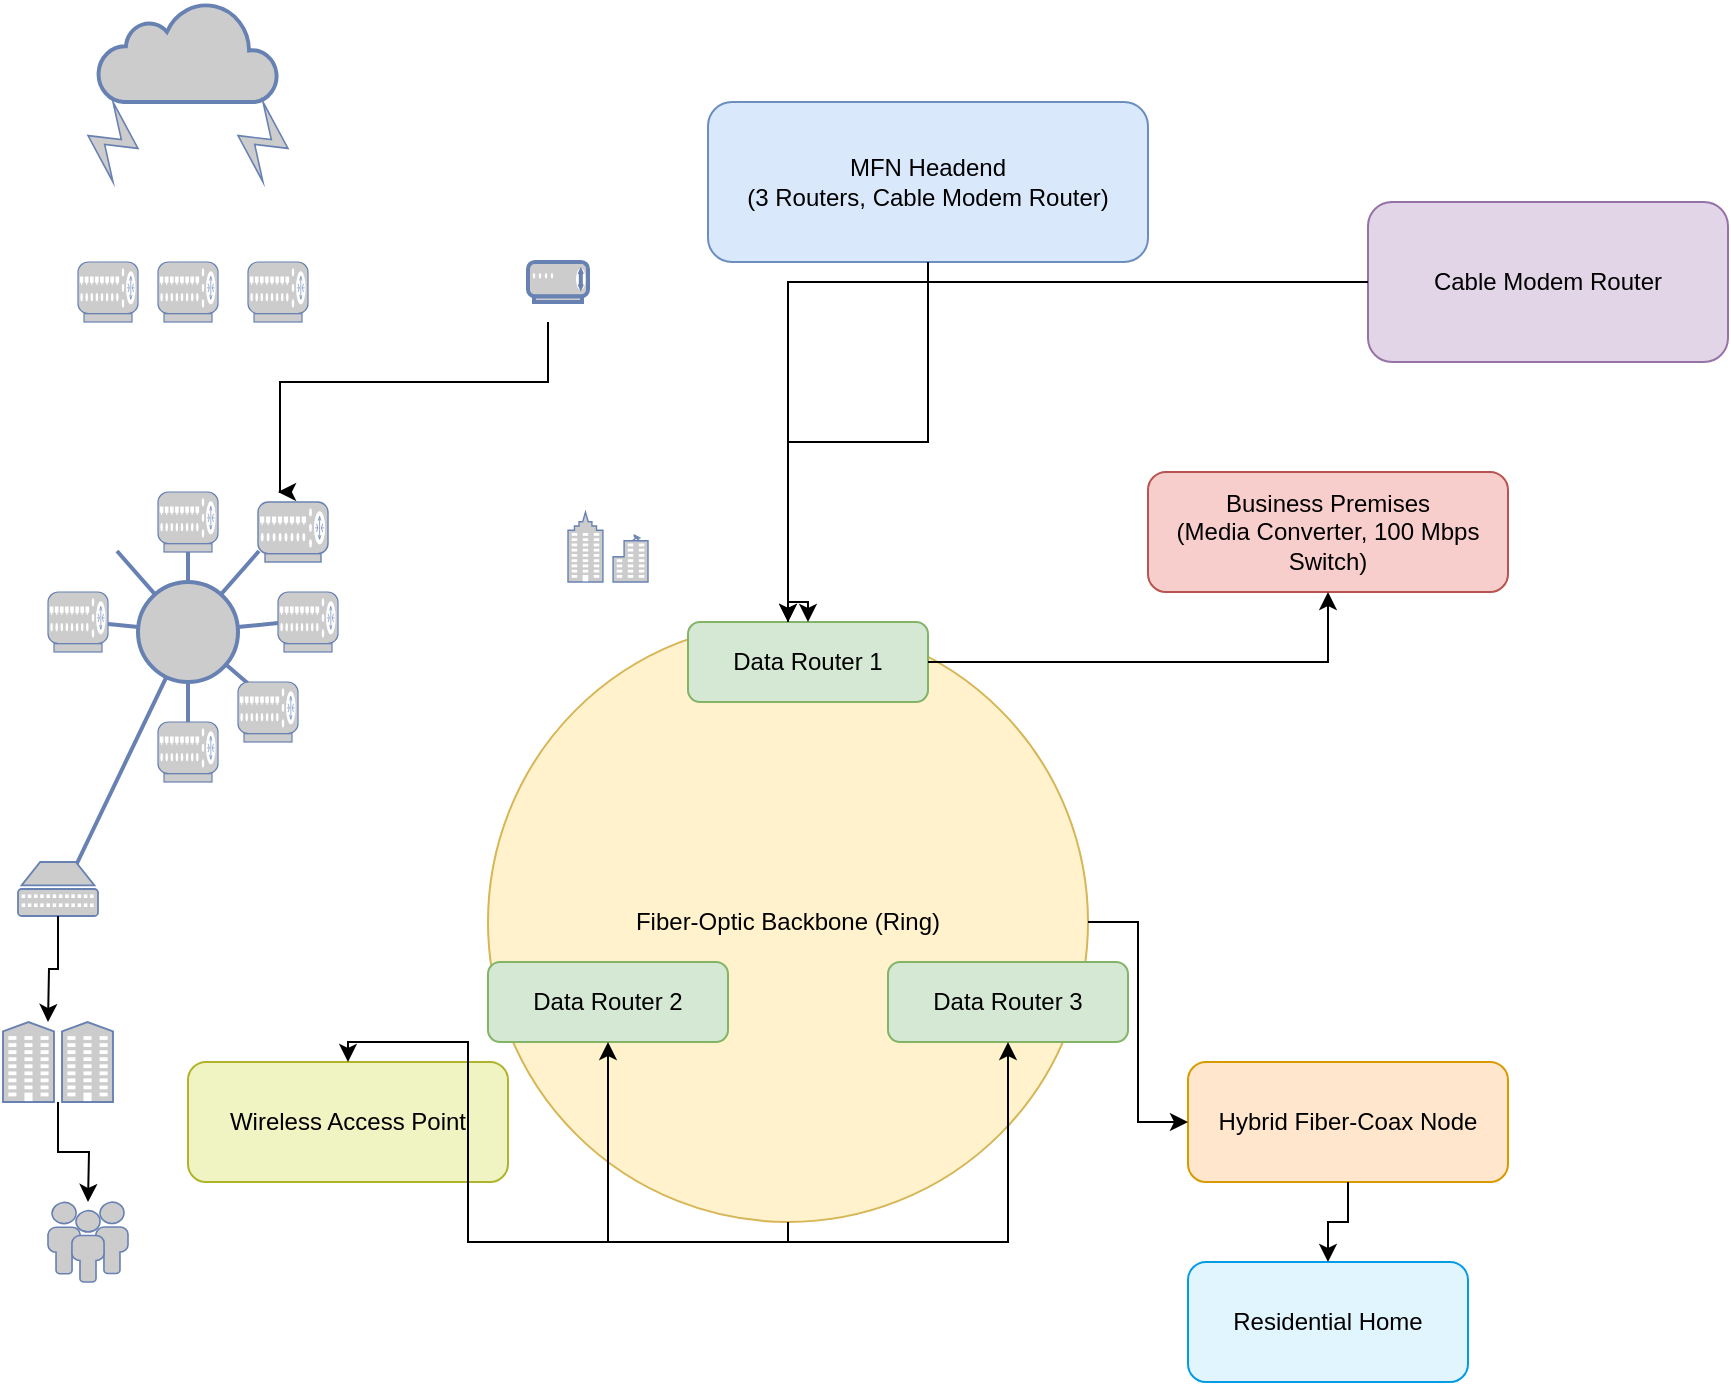 <mxfile version="26.0.6">
  <diagram id="diagramMFN" name="MFN Network Design">
    <mxGraphModel dx="872" dy="1650" grid="1" gridSize="10" guides="1" tooltips="1" connect="1" arrows="1" fold="1" page="1" pageScale="1" pageWidth="827" pageHeight="1169" math="0" shadow="0">
      <root>
        <mxCell id="0" />
        <mxCell id="1" parent="0" />
        <mxCell id="2" value="MFN Headend&#xa;(3 Routers, Cable Modem Router)" style="rounded=1;whiteSpace=wrap;html=1;fillColor=#dae8fc;strokeColor=#6c8ebf;" parent="1" vertex="1">
          <mxGeometry x="360" y="-80" width="220" height="80" as="geometry" />
        </mxCell>
        <mxCell id="3" value="Cable Modem Router" style="rounded=1;whiteSpace=wrap;html=1;fillColor=#e1d5e7;strokeColor=#9673a6;" parent="1" vertex="1">
          <mxGeometry x="690" y="-30" width="180" height="80" as="geometry" />
        </mxCell>
        <mxCell id="4" value="Fiber-Optic Backbone (Ring)" style="ellipse;whiteSpace=wrap;html=1;aspect=fixed;fillColor=#fff2cc;strokeColor=#d6b656;" parent="1" vertex="1">
          <mxGeometry x="250" y="180" width="300" height="300" as="geometry" />
        </mxCell>
        <mxCell id="5" value="Data Router 1" style="rounded=1;whiteSpace=wrap;html=1;fillColor=#d5e8d4;strokeColor=#82b366;" parent="1" vertex="1">
          <mxGeometry x="350" y="180" width="120" height="40" as="geometry" />
        </mxCell>
        <mxCell id="6" value="Data Router 2" style="rounded=1;whiteSpace=wrap;html=1;fillColor=#d5e8d4;strokeColor=#82b366;" parent="1" vertex="1">
          <mxGeometry x="250" y="350" width="120" height="40" as="geometry" />
        </mxCell>
        <mxCell id="7" value="Data Router 3" style="rounded=1;whiteSpace=wrap;html=1;fillColor=#d5e8d4;strokeColor=#82b366;" parent="1" vertex="1">
          <mxGeometry x="450" y="350" width="120" height="40" as="geometry" />
        </mxCell>
        <mxCell id="8" value="Business Premises&#xa;(Media Converter, 100 Mbps Switch)" style="rounded=1;whiteSpace=wrap;html=1;fillColor=#f8cecc;strokeColor=#b85450;" parent="1" vertex="1">
          <mxGeometry x="580" y="105" width="180" height="60" as="geometry" />
        </mxCell>
        <mxCell id="11" value="Hybrid Fiber-Coax Node" style="rounded=1;whiteSpace=wrap;html=1;fillColor=#ffe6cc;strokeColor=#d79b00;" parent="1" vertex="1">
          <mxGeometry x="600" y="400" width="160" height="60" as="geometry" />
        </mxCell>
        <mxCell id="12" value="Residential Home" style="rounded=1;whiteSpace=wrap;html=1;fillColor=#e1f5fe;strokeColor=#039be5;" parent="1" vertex="1">
          <mxGeometry x="600" y="500" width="140" height="60" as="geometry" />
        </mxCell>
        <mxCell id="13" value="Wireless Access Point" style="rounded=1;whiteSpace=wrap;html=1;fillColor=#f0f4c3;strokeColor=#afb42b;" parent="1" vertex="1">
          <mxGeometry x="100" y="400" width="160" height="60" as="geometry" />
        </mxCell>
        <mxCell id="e1" style="edgeStyle=orthogonalEdgeStyle;rounded=0;html=1;strokeColor=#000000;" parent="1" source="2" target="4" edge="1">
          <mxGeometry relative="1" as="geometry" />
        </mxCell>
        <mxCell id="e3" style="edgeStyle=orthogonalEdgeStyle;rounded=0;html=1;strokeColor=#000000;" parent="1" source="3" target="4" edge="1">
          <mxGeometry relative="1" as="geometry" />
        </mxCell>
        <mxCell id="e7" style="edgeStyle=orthogonalEdgeStyle;rounded=0;html=1;strokeColor=#000000;" parent="1" source="4" target="5" edge="1">
          <mxGeometry relative="1" as="geometry" />
        </mxCell>
        <mxCell id="e8" style="edgeStyle=orthogonalEdgeStyle;rounded=0;html=1;strokeColor=#000000;" parent="1" source="4" target="6" edge="1">
          <mxGeometry relative="1" as="geometry" />
        </mxCell>
        <mxCell id="e9" style="edgeStyle=orthogonalEdgeStyle;rounded=0;html=1;strokeColor=#000000;" parent="1" source="4" target="7" edge="1">
          <mxGeometry relative="1" as="geometry" />
        </mxCell>
        <mxCell id="e2" style="edgeStyle=orthogonalEdgeStyle;rounded=0;html=1;strokeColor=#000000;" parent="1" source="5" target="8" edge="1">
          <mxGeometry relative="1" as="geometry" />
        </mxCell>
        <mxCell id="e4" style="edgeStyle=orthogonalEdgeStyle;rounded=0;html=1;strokeColor=#000000;" parent="1" source="4" target="11" edge="1">
          <mxGeometry relative="1" as="geometry" />
        </mxCell>
        <mxCell id="e5" style="edgeStyle=orthogonalEdgeStyle;rounded=0;html=1;strokeColor=#000000;" parent="1" source="11" target="12" edge="1">
          <mxGeometry relative="1" as="geometry" />
        </mxCell>
        <mxCell id="e6" style="edgeStyle=orthogonalEdgeStyle;rounded=0;html=1;strokeColor=#000000;" parent="1" source="4" target="13" edge="1">
          <mxGeometry relative="1" as="geometry" />
        </mxCell>
        <mxCell id="SYsxX4otCkAYFTjipn4C-13" value="" style="html=1;fillColor=#CCCCCC;strokeColor=#6881B3;shape=ellipse;perimeter=ellipsePerimeter;gradientColor=none;gradientDirection=north;fontColor=#ffffff;strokeWidth=2;" vertex="1" parent="1">
          <mxGeometry x="75" y="160" width="50" height="50" as="geometry" />
        </mxCell>
        <mxCell id="SYsxX4otCkAYFTjipn4C-14" value="" style="strokeColor=#6881B3;edgeStyle=none;rounded=0;endArrow=none;dashed=0;html=1;strokeWidth=2;" edge="1" target="SYsxX4otCkAYFTjipn4C-13" parent="1" source="SYsxX4otCkAYFTjipn4C-27">
          <mxGeometry relative="1" as="geometry">
            <mxPoint x="100" y="130" as="sourcePoint" />
          </mxGeometry>
        </mxCell>
        <mxCell id="SYsxX4otCkAYFTjipn4C-15" value="" style="strokeColor=#6881B3;edgeStyle=none;rounded=0;endArrow=none;dashed=0;html=1;strokeWidth=2;" edge="1" target="SYsxX4otCkAYFTjipn4C-13" parent="1">
          <mxGeometry relative="1" as="geometry">
            <mxPoint x="135.5" y="144.5" as="sourcePoint" />
          </mxGeometry>
        </mxCell>
        <mxCell id="SYsxX4otCkAYFTjipn4C-16" value="" style="strokeColor=#6881B3;edgeStyle=none;rounded=0;endArrow=none;dashed=0;html=1;strokeWidth=2;" edge="1" target="SYsxX4otCkAYFTjipn4C-13" parent="1">
          <mxGeometry relative="1" as="geometry">
            <mxPoint x="150" y="180" as="sourcePoint" />
          </mxGeometry>
        </mxCell>
        <mxCell id="SYsxX4otCkAYFTjipn4C-17" value="" style="strokeColor=#6881B3;edgeStyle=none;rounded=0;endArrow=none;dashed=0;html=1;strokeWidth=2;" edge="1" target="SYsxX4otCkAYFTjipn4C-13" parent="1">
          <mxGeometry relative="1" as="geometry">
            <mxPoint x="135.5" y="215.5" as="sourcePoint" />
          </mxGeometry>
        </mxCell>
        <mxCell id="SYsxX4otCkAYFTjipn4C-18" value="" style="strokeColor=#6881B3;edgeStyle=none;rounded=0;endArrow=none;dashed=0;html=1;strokeWidth=2;" edge="1" target="SYsxX4otCkAYFTjipn4C-13" parent="1">
          <mxGeometry relative="1" as="geometry">
            <mxPoint x="100" y="230" as="sourcePoint" />
          </mxGeometry>
        </mxCell>
        <mxCell id="SYsxX4otCkAYFTjipn4C-19" value="" style="strokeColor=#6881B3;edgeStyle=none;rounded=0;endArrow=none;dashed=0;html=1;strokeWidth=2;" edge="1" target="SYsxX4otCkAYFTjipn4C-13" parent="1">
          <mxGeometry relative="1" as="geometry">
            <mxPoint x="40" y="310" as="sourcePoint" />
          </mxGeometry>
        </mxCell>
        <mxCell id="SYsxX4otCkAYFTjipn4C-20" value="" style="strokeColor=#6881B3;edgeStyle=none;rounded=0;endArrow=none;dashed=0;html=1;strokeWidth=2;" edge="1" target="SYsxX4otCkAYFTjipn4C-13" parent="1">
          <mxGeometry relative="1" as="geometry">
            <mxPoint x="50" y="180" as="sourcePoint" />
          </mxGeometry>
        </mxCell>
        <mxCell id="SYsxX4otCkAYFTjipn4C-21" value="" style="strokeColor=#6881B3;edgeStyle=none;rounded=0;endArrow=none;dashed=0;html=1;strokeWidth=2;" edge="1" target="SYsxX4otCkAYFTjipn4C-13" parent="1">
          <mxGeometry relative="1" as="geometry">
            <mxPoint x="64.5" y="144.5" as="sourcePoint" />
          </mxGeometry>
        </mxCell>
        <mxCell id="SYsxX4otCkAYFTjipn4C-23" value="" style="fontColor=#0066CC;verticalAlign=top;verticalLabelPosition=bottom;labelPosition=center;align=center;html=1;outlineConnect=0;fillColor=#CCCCCC;strokeColor=#6881B3;gradientColor=none;gradientDirection=north;strokeWidth=2;shape=mxgraph.networks.router;" vertex="1" parent="1">
          <mxGeometry x="85" y="230" width="30" height="30" as="geometry" />
        </mxCell>
        <mxCell id="SYsxX4otCkAYFTjipn4C-25" value="" style="fontColor=#0066CC;verticalAlign=top;verticalLabelPosition=bottom;labelPosition=center;align=center;html=1;outlineConnect=0;fillColor=#CCCCCC;strokeColor=#6881B3;gradientColor=none;gradientDirection=north;strokeWidth=2;shape=mxgraph.networks.router;" vertex="1" parent="1">
          <mxGeometry x="125" y="210" width="30" height="30" as="geometry" />
        </mxCell>
        <mxCell id="SYsxX4otCkAYFTjipn4C-26" value="" style="fontColor=#0066CC;verticalAlign=top;verticalLabelPosition=bottom;labelPosition=center;align=center;html=1;outlineConnect=0;fillColor=#CCCCCC;strokeColor=#6881B3;gradientColor=none;gradientDirection=north;strokeWidth=2;shape=mxgraph.networks.router;" vertex="1" parent="1">
          <mxGeometry x="30" y="165" width="30" height="30" as="geometry" />
        </mxCell>
        <mxCell id="SYsxX4otCkAYFTjipn4C-28" value="" style="fontColor=#0066CC;verticalAlign=top;verticalLabelPosition=bottom;labelPosition=center;align=center;html=1;outlineConnect=0;fillColor=#CCCCCC;strokeColor=#6881B3;gradientColor=none;gradientDirection=north;strokeWidth=2;shape=mxgraph.networks.router;" vertex="1" parent="1">
          <mxGeometry x="145" y="165" width="30" height="30" as="geometry" />
        </mxCell>
        <mxCell id="SYsxX4otCkAYFTjipn4C-29" value="" style="strokeColor=#6881B3;edgeStyle=none;rounded=0;endArrow=none;dashed=0;html=1;strokeWidth=2;" edge="1" parent="1" target="SYsxX4otCkAYFTjipn4C-27">
          <mxGeometry relative="1" as="geometry">
            <mxPoint x="100" y="130" as="sourcePoint" />
            <mxPoint x="100" y="155" as="targetPoint" />
          </mxGeometry>
        </mxCell>
        <mxCell id="SYsxX4otCkAYFTjipn4C-27" value="" style="fontColor=#0066CC;verticalAlign=top;verticalLabelPosition=bottom;labelPosition=center;align=center;html=1;outlineConnect=0;fillColor=#CCCCCC;strokeColor=#6881B3;gradientColor=none;gradientDirection=north;strokeWidth=2;shape=mxgraph.networks.router;" vertex="1" parent="1">
          <mxGeometry x="85" y="115" width="30" height="30" as="geometry" />
        </mxCell>
        <mxCell id="SYsxX4otCkAYFTjipn4C-30" value="" style="fontColor=#0066CC;verticalAlign=top;verticalLabelPosition=bottom;labelPosition=center;align=center;html=1;outlineConnect=0;fillColor=#CCCCCC;strokeColor=#6881B3;gradientColor=none;gradientDirection=north;strokeWidth=2;shape=mxgraph.networks.router;" vertex="1" parent="1">
          <mxGeometry x="135" y="120" width="35" height="30" as="geometry" />
        </mxCell>
        <mxCell id="SYsxX4otCkAYFTjipn4C-31" value="" style="html=1;outlineConnect=0;fillColor=#CCCCCC;strokeColor=#6881B3;gradientColor=none;gradientDirection=north;strokeWidth=2;shape=mxgraph.networks.cloud;fontColor=#ffffff;" vertex="1" parent="1">
          <mxGeometry x="55" y="-130" width="90" height="50" as="geometry" />
        </mxCell>
        <mxCell id="SYsxX4otCkAYFTjipn4C-33" value="" style="fontColor=#0066CC;verticalAlign=top;verticalLabelPosition=bottom;labelPosition=center;align=center;html=1;outlineConnect=0;fillColor=#CCCCCC;strokeColor=#6881B3;gradientColor=none;gradientDirection=north;strokeWidth=2;shape=mxgraph.networks.router;" vertex="1" parent="1">
          <mxGeometry x="45" width="30" height="30" as="geometry" />
        </mxCell>
        <mxCell id="SYsxX4otCkAYFTjipn4C-34" value="" style="fontColor=#0066CC;verticalAlign=top;verticalLabelPosition=bottom;labelPosition=center;align=center;html=1;outlineConnect=0;fillColor=#CCCCCC;strokeColor=#6881B3;gradientColor=none;gradientDirection=north;strokeWidth=2;shape=mxgraph.networks.router;" vertex="1" parent="1">
          <mxGeometry x="85" width="30" height="30" as="geometry" />
        </mxCell>
        <mxCell id="SYsxX4otCkAYFTjipn4C-35" value="" style="fontColor=#0066CC;verticalAlign=top;verticalLabelPosition=bottom;labelPosition=center;align=center;html=1;outlineConnect=0;fillColor=#CCCCCC;strokeColor=#6881B3;gradientColor=none;gradientDirection=north;strokeWidth=2;shape=mxgraph.networks.router;" vertex="1" parent="1">
          <mxGeometry x="130" width="30" height="30" as="geometry" />
        </mxCell>
        <mxCell id="SYsxX4otCkAYFTjipn4C-36" value="" style="fontColor=#0066CC;verticalAlign=top;verticalLabelPosition=bottom;labelPosition=center;align=center;html=1;outlineConnect=0;fillColor=#CCCCCC;strokeColor=#6881B3;gradientColor=none;gradientDirection=north;strokeWidth=2;shape=mxgraph.networks.modem;" vertex="1" parent="1">
          <mxGeometry x="270" width="30" height="20" as="geometry" />
        </mxCell>
        <mxCell id="SYsxX4otCkAYFTjipn4C-37" style="edgeStyle=orthogonalEdgeStyle;rounded=0;html=1;strokeColor=#000000;" edge="1" parent="1">
          <mxGeometry relative="1" as="geometry">
            <mxPoint x="280" y="30" as="sourcePoint" />
            <mxPoint x="145" y="115" as="targetPoint" />
            <Array as="points">
              <mxPoint x="280" y="60" />
              <mxPoint x="146" y="60" />
            </Array>
          </mxGeometry>
        </mxCell>
        <mxCell id="SYsxX4otCkAYFTjipn4C-38" value="" style="fontColor=#0066CC;verticalAlign=top;verticalLabelPosition=bottom;labelPosition=center;align=center;html=1;outlineConnect=0;fillColor=#CCCCCC;strokeColor=#6881B3;gradientColor=none;gradientDirection=north;strokeWidth=2;shape=mxgraph.networks.patch_panel;" vertex="1" parent="1">
          <mxGeometry x="15" y="300" width="40" height="27" as="geometry" />
        </mxCell>
        <mxCell id="SYsxX4otCkAYFTjipn4C-39" value="" style="fontColor=#0066CC;verticalAlign=top;verticalLabelPosition=bottom;labelPosition=center;align=center;html=1;outlineConnect=0;fillColor=#CCCCCC;strokeColor=#6881B3;gradientColor=none;gradientDirection=north;strokeWidth=2;shape=mxgraph.networks.comm_link;" vertex="1" parent="1">
          <mxGeometry x="50" y="-80" width="25" height="40" as="geometry" />
        </mxCell>
        <mxCell id="SYsxX4otCkAYFTjipn4C-40" value="" style="fontColor=#0066CC;verticalAlign=top;verticalLabelPosition=bottom;labelPosition=center;align=center;html=1;outlineConnect=0;fillColor=#CCCCCC;strokeColor=#6881B3;gradientColor=none;gradientDirection=north;strokeWidth=2;shape=mxgraph.networks.comm_link;" vertex="1" parent="1">
          <mxGeometry x="125" y="-80" width="25" height="40" as="geometry" />
        </mxCell>
        <mxCell id="SYsxX4otCkAYFTjipn4C-42" style="edgeStyle=orthogonalEdgeStyle;rounded=0;html=1;strokeColor=#000000;exitX=0.5;exitY=1;exitDx=0;exitDy=0;exitPerimeter=0;" edge="1" parent="1" source="SYsxX4otCkAYFTjipn4C-38">
          <mxGeometry relative="1" as="geometry">
            <mxPoint x="120" y="370" as="sourcePoint" />
            <mxPoint x="30" y="380" as="targetPoint" />
          </mxGeometry>
        </mxCell>
        <mxCell id="SYsxX4otCkAYFTjipn4C-43" value="" style="fontColor=#0066CC;verticalAlign=top;verticalLabelPosition=bottom;labelPosition=center;align=center;html=1;outlineConnect=0;fillColor=#CCCCCC;strokeColor=#6881B3;gradientColor=none;gradientDirection=north;strokeWidth=2;shape=mxgraph.networks.community;" vertex="1" parent="1">
          <mxGeometry x="7.5" y="380" width="55" height="40" as="geometry" />
        </mxCell>
        <mxCell id="SYsxX4otCkAYFTjipn4C-44" value="" style="fontColor=#0066CC;verticalAlign=top;verticalLabelPosition=bottom;labelPosition=center;align=center;html=1;outlineConnect=0;fillColor=#CCCCCC;strokeColor=#6881B3;gradientColor=none;gradientDirection=north;strokeWidth=2;shape=mxgraph.networks.users;" vertex="1" parent="1">
          <mxGeometry x="30" y="470" width="40" height="40" as="geometry" />
        </mxCell>
        <mxCell id="SYsxX4otCkAYFTjipn4C-45" style="edgeStyle=orthogonalEdgeStyle;rounded=0;html=1;strokeColor=#000000;" edge="1" parent="1" source="SYsxX4otCkAYFTjipn4C-43">
          <mxGeometry relative="1" as="geometry">
            <mxPoint x="45" y="337" as="sourcePoint" />
            <mxPoint x="50" y="470" as="targetPoint" />
          </mxGeometry>
        </mxCell>
        <mxCell id="SYsxX4otCkAYFTjipn4C-46" value="" style="fontColor=#0066CC;verticalAlign=top;verticalLabelPosition=bottom;labelPosition=center;align=center;html=1;outlineConnect=0;fillColor=#CCCCCC;strokeColor=#6881B3;gradientColor=none;gradientDirection=north;strokeWidth=2;shape=mxgraph.networks.business_center;" vertex="1" parent="1">
          <mxGeometry x="290" y="125" width="40" height="35" as="geometry" />
        </mxCell>
      </root>
    </mxGraphModel>
  </diagram>
</mxfile>
